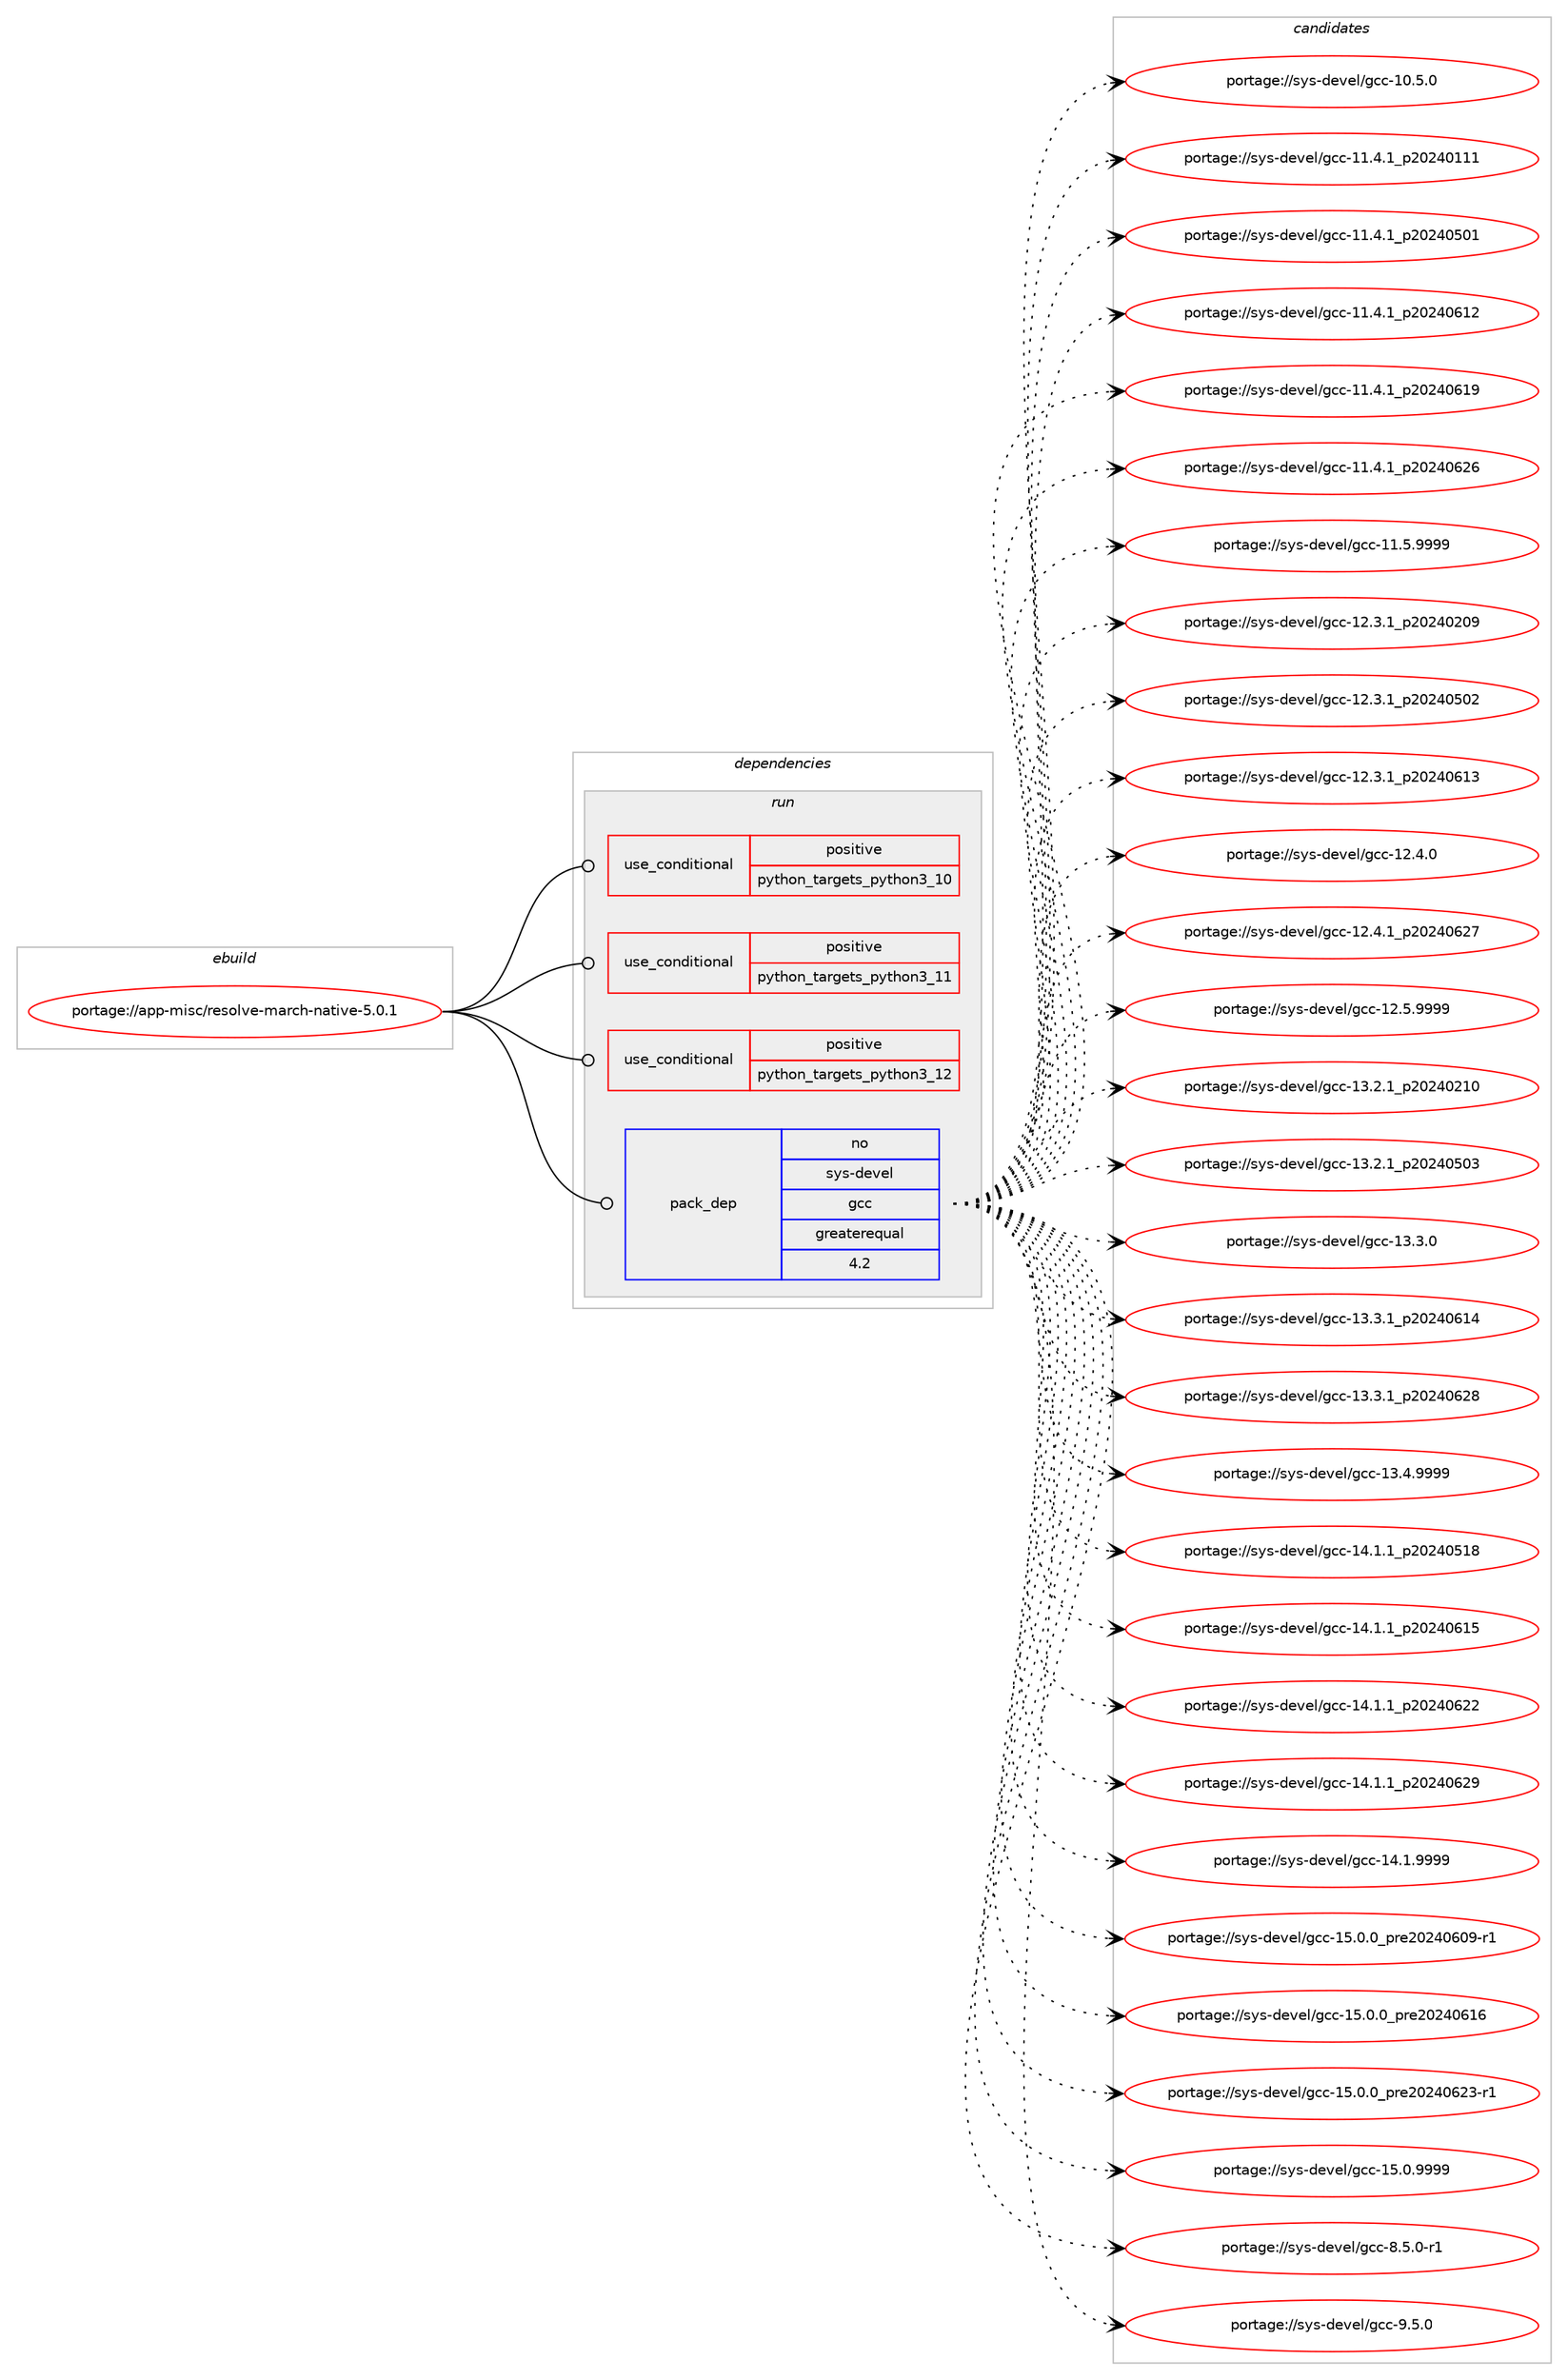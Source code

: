 digraph prolog {

# *************
# Graph options
# *************

newrank=true;
concentrate=true;
compound=true;
graph [rankdir=LR,fontname=Helvetica,fontsize=10,ranksep=1.5];#, ranksep=2.5, nodesep=0.2];
edge  [arrowhead=vee];
node  [fontname=Helvetica,fontsize=10];

# **********
# The ebuild
# **********

subgraph cluster_leftcol {
color=gray;
rank=same;
label=<<i>ebuild</i>>;
id [label="portage://app-misc/resolve-march-native-5.0.1", color=red, width=4, href="../app-misc/resolve-march-native-5.0.1.svg"];
}

# ****************
# The dependencies
# ****************

subgraph cluster_midcol {
color=gray;
label=<<i>dependencies</i>>;
subgraph cluster_compile {
fillcolor="#eeeeee";
style=filled;
label=<<i>compile</i>>;
}
subgraph cluster_compileandrun {
fillcolor="#eeeeee";
style=filled;
label=<<i>compile and run</i>>;
}
subgraph cluster_run {
fillcolor="#eeeeee";
style=filled;
label=<<i>run</i>>;
subgraph cond12208 {
dependency19091 [label=<<TABLE BORDER="0" CELLBORDER="1" CELLSPACING="0" CELLPADDING="4"><TR><TD ROWSPAN="3" CELLPADDING="10">use_conditional</TD></TR><TR><TD>positive</TD></TR><TR><TD>python_targets_python3_10</TD></TR></TABLE>>, shape=none, color=red];
# *** BEGIN UNKNOWN DEPENDENCY TYPE (TODO) ***
# dependency19091 -> package_dependency(portage://app-misc/resolve-march-native-5.0.1,run,no,dev-lang,python,none,[,,],[slot(3.10)],[])
# *** END UNKNOWN DEPENDENCY TYPE (TODO) ***

}
id:e -> dependency19091:w [weight=20,style="solid",arrowhead="odot"];
subgraph cond12209 {
dependency19092 [label=<<TABLE BORDER="0" CELLBORDER="1" CELLSPACING="0" CELLPADDING="4"><TR><TD ROWSPAN="3" CELLPADDING="10">use_conditional</TD></TR><TR><TD>positive</TD></TR><TR><TD>python_targets_python3_11</TD></TR></TABLE>>, shape=none, color=red];
# *** BEGIN UNKNOWN DEPENDENCY TYPE (TODO) ***
# dependency19092 -> package_dependency(portage://app-misc/resolve-march-native-5.0.1,run,no,dev-lang,python,none,[,,],[slot(3.11)],[])
# *** END UNKNOWN DEPENDENCY TYPE (TODO) ***

}
id:e -> dependency19092:w [weight=20,style="solid",arrowhead="odot"];
subgraph cond12210 {
dependency19093 [label=<<TABLE BORDER="0" CELLBORDER="1" CELLSPACING="0" CELLPADDING="4"><TR><TD ROWSPAN="3" CELLPADDING="10">use_conditional</TD></TR><TR><TD>positive</TD></TR><TR><TD>python_targets_python3_12</TD></TR></TABLE>>, shape=none, color=red];
# *** BEGIN UNKNOWN DEPENDENCY TYPE (TODO) ***
# dependency19093 -> package_dependency(portage://app-misc/resolve-march-native-5.0.1,run,no,dev-lang,python,none,[,,],[slot(3.12)],[])
# *** END UNKNOWN DEPENDENCY TYPE (TODO) ***

}
id:e -> dependency19093:w [weight=20,style="solid",arrowhead="odot"];
subgraph pack6511 {
dependency19094 [label=<<TABLE BORDER="0" CELLBORDER="1" CELLSPACING="0" CELLPADDING="4" WIDTH="220"><TR><TD ROWSPAN="6" CELLPADDING="30">pack_dep</TD></TR><TR><TD WIDTH="110">no</TD></TR><TR><TD>sys-devel</TD></TR><TR><TD>gcc</TD></TR><TR><TD>greaterequal</TD></TR><TR><TD>4.2</TD></TR></TABLE>>, shape=none, color=blue];
}
id:e -> dependency19094:w [weight=20,style="solid",arrowhead="odot"];
}
}

# **************
# The candidates
# **************

subgraph cluster_choices {
rank=same;
color=gray;
label=<<i>candidates</i>>;

subgraph choice6511 {
color=black;
nodesep=1;
choice1151211154510010111810110847103999945494846534648 [label="portage://sys-devel/gcc-10.5.0", color=red, width=4,href="../sys-devel/gcc-10.5.0.svg"];
choice1151211154510010111810110847103999945494946524649951125048505248494949 [label="portage://sys-devel/gcc-11.4.1_p20240111", color=red, width=4,href="../sys-devel/gcc-11.4.1_p20240111.svg"];
choice1151211154510010111810110847103999945494946524649951125048505248534849 [label="portage://sys-devel/gcc-11.4.1_p20240501", color=red, width=4,href="../sys-devel/gcc-11.4.1_p20240501.svg"];
choice1151211154510010111810110847103999945494946524649951125048505248544950 [label="portage://sys-devel/gcc-11.4.1_p20240612", color=red, width=4,href="../sys-devel/gcc-11.4.1_p20240612.svg"];
choice1151211154510010111810110847103999945494946524649951125048505248544957 [label="portage://sys-devel/gcc-11.4.1_p20240619", color=red, width=4,href="../sys-devel/gcc-11.4.1_p20240619.svg"];
choice1151211154510010111810110847103999945494946524649951125048505248545054 [label="portage://sys-devel/gcc-11.4.1_p20240626", color=red, width=4,href="../sys-devel/gcc-11.4.1_p20240626.svg"];
choice1151211154510010111810110847103999945494946534657575757 [label="portage://sys-devel/gcc-11.5.9999", color=red, width=4,href="../sys-devel/gcc-11.5.9999.svg"];
choice1151211154510010111810110847103999945495046514649951125048505248504857 [label="portage://sys-devel/gcc-12.3.1_p20240209", color=red, width=4,href="../sys-devel/gcc-12.3.1_p20240209.svg"];
choice1151211154510010111810110847103999945495046514649951125048505248534850 [label="portage://sys-devel/gcc-12.3.1_p20240502", color=red, width=4,href="../sys-devel/gcc-12.3.1_p20240502.svg"];
choice1151211154510010111810110847103999945495046514649951125048505248544951 [label="portage://sys-devel/gcc-12.3.1_p20240613", color=red, width=4,href="../sys-devel/gcc-12.3.1_p20240613.svg"];
choice1151211154510010111810110847103999945495046524648 [label="portage://sys-devel/gcc-12.4.0", color=red, width=4,href="../sys-devel/gcc-12.4.0.svg"];
choice1151211154510010111810110847103999945495046524649951125048505248545055 [label="portage://sys-devel/gcc-12.4.1_p20240627", color=red, width=4,href="../sys-devel/gcc-12.4.1_p20240627.svg"];
choice1151211154510010111810110847103999945495046534657575757 [label="portage://sys-devel/gcc-12.5.9999", color=red, width=4,href="../sys-devel/gcc-12.5.9999.svg"];
choice1151211154510010111810110847103999945495146504649951125048505248504948 [label="portage://sys-devel/gcc-13.2.1_p20240210", color=red, width=4,href="../sys-devel/gcc-13.2.1_p20240210.svg"];
choice1151211154510010111810110847103999945495146504649951125048505248534851 [label="portage://sys-devel/gcc-13.2.1_p20240503", color=red, width=4,href="../sys-devel/gcc-13.2.1_p20240503.svg"];
choice1151211154510010111810110847103999945495146514648 [label="portage://sys-devel/gcc-13.3.0", color=red, width=4,href="../sys-devel/gcc-13.3.0.svg"];
choice1151211154510010111810110847103999945495146514649951125048505248544952 [label="portage://sys-devel/gcc-13.3.1_p20240614", color=red, width=4,href="../sys-devel/gcc-13.3.1_p20240614.svg"];
choice1151211154510010111810110847103999945495146514649951125048505248545056 [label="portage://sys-devel/gcc-13.3.1_p20240628", color=red, width=4,href="../sys-devel/gcc-13.3.1_p20240628.svg"];
choice1151211154510010111810110847103999945495146524657575757 [label="portage://sys-devel/gcc-13.4.9999", color=red, width=4,href="../sys-devel/gcc-13.4.9999.svg"];
choice1151211154510010111810110847103999945495246494649951125048505248534956 [label="portage://sys-devel/gcc-14.1.1_p20240518", color=red, width=4,href="../sys-devel/gcc-14.1.1_p20240518.svg"];
choice1151211154510010111810110847103999945495246494649951125048505248544953 [label="portage://sys-devel/gcc-14.1.1_p20240615", color=red, width=4,href="../sys-devel/gcc-14.1.1_p20240615.svg"];
choice1151211154510010111810110847103999945495246494649951125048505248545050 [label="portage://sys-devel/gcc-14.1.1_p20240622", color=red, width=4,href="../sys-devel/gcc-14.1.1_p20240622.svg"];
choice1151211154510010111810110847103999945495246494649951125048505248545057 [label="portage://sys-devel/gcc-14.1.1_p20240629", color=red, width=4,href="../sys-devel/gcc-14.1.1_p20240629.svg"];
choice1151211154510010111810110847103999945495246494657575757 [label="portage://sys-devel/gcc-14.1.9999", color=red, width=4,href="../sys-devel/gcc-14.1.9999.svg"];
choice11512111545100101118101108471039999454953464846489511211410150485052485448574511449 [label="portage://sys-devel/gcc-15.0.0_pre20240609-r1", color=red, width=4,href="../sys-devel/gcc-15.0.0_pre20240609-r1.svg"];
choice1151211154510010111810110847103999945495346484648951121141015048505248544954 [label="portage://sys-devel/gcc-15.0.0_pre20240616", color=red, width=4,href="../sys-devel/gcc-15.0.0_pre20240616.svg"];
choice11512111545100101118101108471039999454953464846489511211410150485052485450514511449 [label="portage://sys-devel/gcc-15.0.0_pre20240623-r1", color=red, width=4,href="../sys-devel/gcc-15.0.0_pre20240623-r1.svg"];
choice1151211154510010111810110847103999945495346484657575757 [label="portage://sys-devel/gcc-15.0.9999", color=red, width=4,href="../sys-devel/gcc-15.0.9999.svg"];
choice115121115451001011181011084710399994556465346484511449 [label="portage://sys-devel/gcc-8.5.0-r1", color=red, width=4,href="../sys-devel/gcc-8.5.0-r1.svg"];
choice11512111545100101118101108471039999455746534648 [label="portage://sys-devel/gcc-9.5.0", color=red, width=4,href="../sys-devel/gcc-9.5.0.svg"];
dependency19094:e -> choice1151211154510010111810110847103999945494846534648:w [style=dotted,weight="100"];
dependency19094:e -> choice1151211154510010111810110847103999945494946524649951125048505248494949:w [style=dotted,weight="100"];
dependency19094:e -> choice1151211154510010111810110847103999945494946524649951125048505248534849:w [style=dotted,weight="100"];
dependency19094:e -> choice1151211154510010111810110847103999945494946524649951125048505248544950:w [style=dotted,weight="100"];
dependency19094:e -> choice1151211154510010111810110847103999945494946524649951125048505248544957:w [style=dotted,weight="100"];
dependency19094:e -> choice1151211154510010111810110847103999945494946524649951125048505248545054:w [style=dotted,weight="100"];
dependency19094:e -> choice1151211154510010111810110847103999945494946534657575757:w [style=dotted,weight="100"];
dependency19094:e -> choice1151211154510010111810110847103999945495046514649951125048505248504857:w [style=dotted,weight="100"];
dependency19094:e -> choice1151211154510010111810110847103999945495046514649951125048505248534850:w [style=dotted,weight="100"];
dependency19094:e -> choice1151211154510010111810110847103999945495046514649951125048505248544951:w [style=dotted,weight="100"];
dependency19094:e -> choice1151211154510010111810110847103999945495046524648:w [style=dotted,weight="100"];
dependency19094:e -> choice1151211154510010111810110847103999945495046524649951125048505248545055:w [style=dotted,weight="100"];
dependency19094:e -> choice1151211154510010111810110847103999945495046534657575757:w [style=dotted,weight="100"];
dependency19094:e -> choice1151211154510010111810110847103999945495146504649951125048505248504948:w [style=dotted,weight="100"];
dependency19094:e -> choice1151211154510010111810110847103999945495146504649951125048505248534851:w [style=dotted,weight="100"];
dependency19094:e -> choice1151211154510010111810110847103999945495146514648:w [style=dotted,weight="100"];
dependency19094:e -> choice1151211154510010111810110847103999945495146514649951125048505248544952:w [style=dotted,weight="100"];
dependency19094:e -> choice1151211154510010111810110847103999945495146514649951125048505248545056:w [style=dotted,weight="100"];
dependency19094:e -> choice1151211154510010111810110847103999945495146524657575757:w [style=dotted,weight="100"];
dependency19094:e -> choice1151211154510010111810110847103999945495246494649951125048505248534956:w [style=dotted,weight="100"];
dependency19094:e -> choice1151211154510010111810110847103999945495246494649951125048505248544953:w [style=dotted,weight="100"];
dependency19094:e -> choice1151211154510010111810110847103999945495246494649951125048505248545050:w [style=dotted,weight="100"];
dependency19094:e -> choice1151211154510010111810110847103999945495246494649951125048505248545057:w [style=dotted,weight="100"];
dependency19094:e -> choice1151211154510010111810110847103999945495246494657575757:w [style=dotted,weight="100"];
dependency19094:e -> choice11512111545100101118101108471039999454953464846489511211410150485052485448574511449:w [style=dotted,weight="100"];
dependency19094:e -> choice1151211154510010111810110847103999945495346484648951121141015048505248544954:w [style=dotted,weight="100"];
dependency19094:e -> choice11512111545100101118101108471039999454953464846489511211410150485052485450514511449:w [style=dotted,weight="100"];
dependency19094:e -> choice1151211154510010111810110847103999945495346484657575757:w [style=dotted,weight="100"];
dependency19094:e -> choice115121115451001011181011084710399994556465346484511449:w [style=dotted,weight="100"];
dependency19094:e -> choice11512111545100101118101108471039999455746534648:w [style=dotted,weight="100"];
}
}

}
